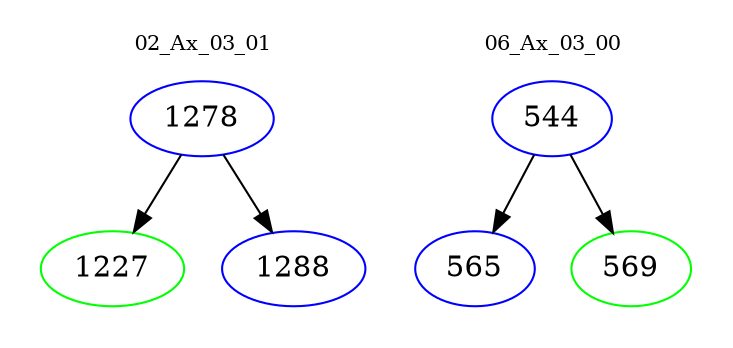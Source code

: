 digraph{
subgraph cluster_0 {
color = white
label = "02_Ax_03_01";
fontsize=10;
T0_1278 [label="1278", color="blue"]
T0_1278 -> T0_1227 [color="black"]
T0_1227 [label="1227", color="green"]
T0_1278 -> T0_1288 [color="black"]
T0_1288 [label="1288", color="blue"]
}
subgraph cluster_1 {
color = white
label = "06_Ax_03_00";
fontsize=10;
T1_544 [label="544", color="blue"]
T1_544 -> T1_565 [color="black"]
T1_565 [label="565", color="blue"]
T1_544 -> T1_569 [color="black"]
T1_569 [label="569", color="green"]
}
}
